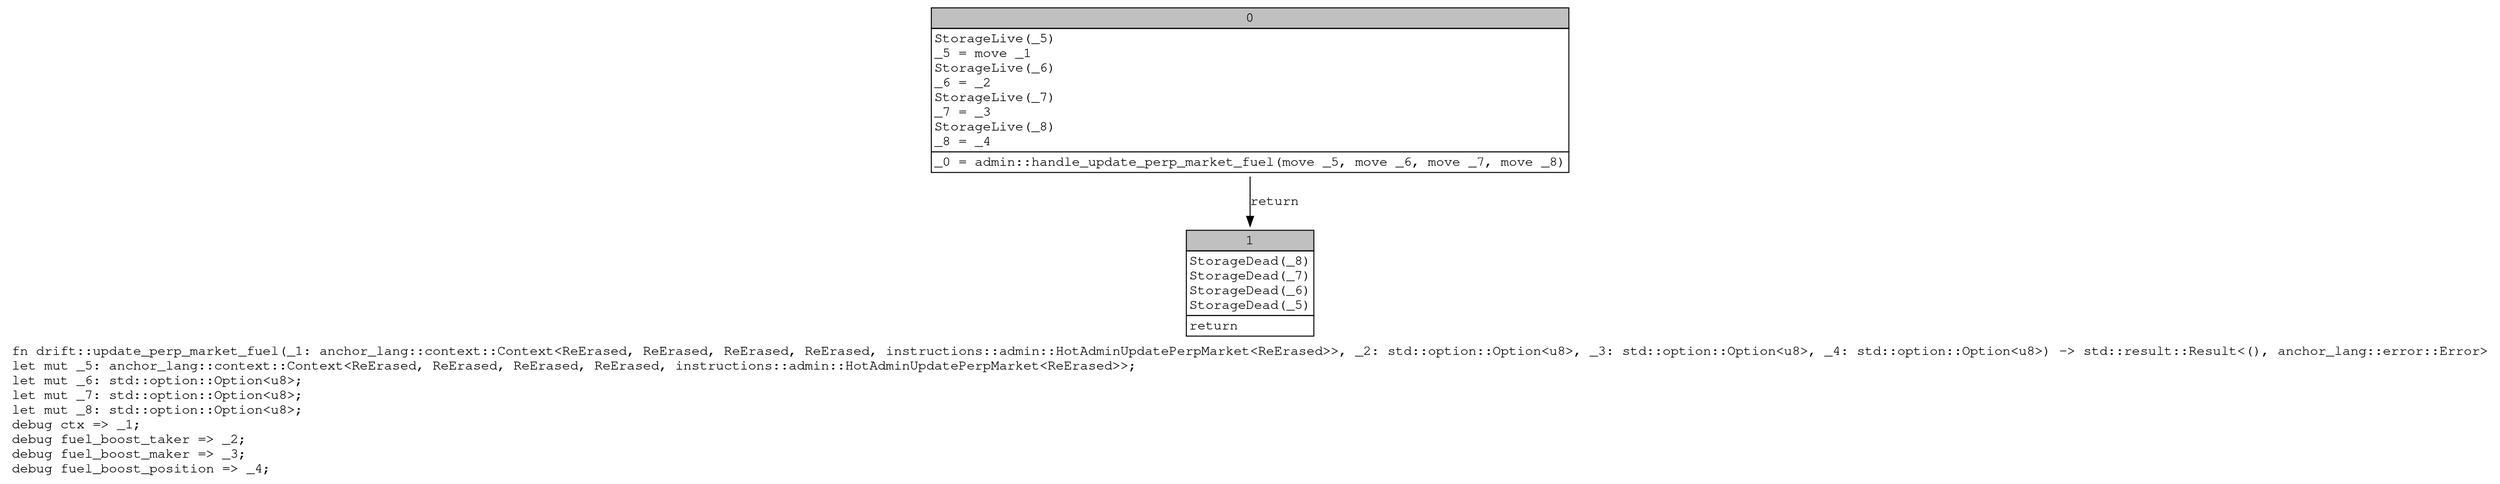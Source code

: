 digraph Mir_0_20107 {
    graph [fontname="Courier, monospace"];
    node [fontname="Courier, monospace"];
    edge [fontname="Courier, monospace"];
    label=<fn drift::update_perp_market_fuel(_1: anchor_lang::context::Context&lt;ReErased, ReErased, ReErased, ReErased, instructions::admin::HotAdminUpdatePerpMarket&lt;ReErased&gt;&gt;, _2: std::option::Option&lt;u8&gt;, _3: std::option::Option&lt;u8&gt;, _4: std::option::Option&lt;u8&gt;) -&gt; std::result::Result&lt;(), anchor_lang::error::Error&gt;<br align="left"/>let mut _5: anchor_lang::context::Context&lt;ReErased, ReErased, ReErased, ReErased, instructions::admin::HotAdminUpdatePerpMarket&lt;ReErased&gt;&gt;;<br align="left"/>let mut _6: std::option::Option&lt;u8&gt;;<br align="left"/>let mut _7: std::option::Option&lt;u8&gt;;<br align="left"/>let mut _8: std::option::Option&lt;u8&gt;;<br align="left"/>debug ctx =&gt; _1;<br align="left"/>debug fuel_boost_taker =&gt; _2;<br align="left"/>debug fuel_boost_maker =&gt; _3;<br align="left"/>debug fuel_boost_position =&gt; _4;<br align="left"/>>;
    bb0__0_20107 [shape="none", label=<<table border="0" cellborder="1" cellspacing="0"><tr><td bgcolor="gray" align="center" colspan="1">0</td></tr><tr><td align="left" balign="left">StorageLive(_5)<br/>_5 = move _1<br/>StorageLive(_6)<br/>_6 = _2<br/>StorageLive(_7)<br/>_7 = _3<br/>StorageLive(_8)<br/>_8 = _4<br/></td></tr><tr><td align="left">_0 = admin::handle_update_perp_market_fuel(move _5, move _6, move _7, move _8)</td></tr></table>>];
    bb1__0_20107 [shape="none", label=<<table border="0" cellborder="1" cellspacing="0"><tr><td bgcolor="gray" align="center" colspan="1">1</td></tr><tr><td align="left" balign="left">StorageDead(_8)<br/>StorageDead(_7)<br/>StorageDead(_6)<br/>StorageDead(_5)<br/></td></tr><tr><td align="left">return</td></tr></table>>];
    bb0__0_20107 -> bb1__0_20107 [label="return"];
}
